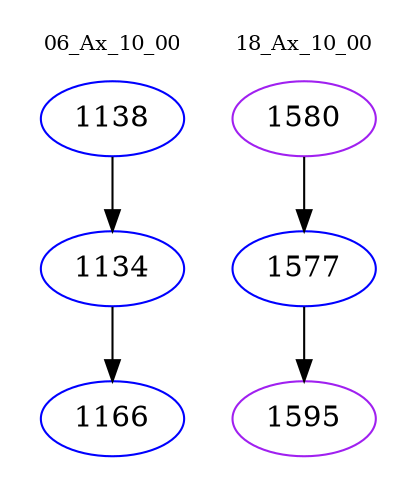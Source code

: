 digraph{
subgraph cluster_0 {
color = white
label = "06_Ax_10_00";
fontsize=10;
T0_1138 [label="1138", color="blue"]
T0_1138 -> T0_1134 [color="black"]
T0_1134 [label="1134", color="blue"]
T0_1134 -> T0_1166 [color="black"]
T0_1166 [label="1166", color="blue"]
}
subgraph cluster_1 {
color = white
label = "18_Ax_10_00";
fontsize=10;
T1_1580 [label="1580", color="purple"]
T1_1580 -> T1_1577 [color="black"]
T1_1577 [label="1577", color="blue"]
T1_1577 -> T1_1595 [color="black"]
T1_1595 [label="1595", color="purple"]
}
}
